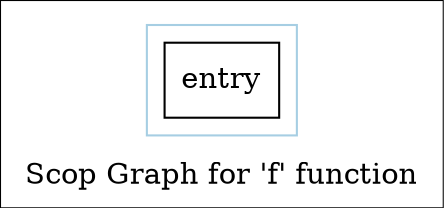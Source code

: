 digraph "Scop Graph for 'f' function" {
	label="Scop Graph for 'f' function";

	Node0xe2ec70 [shape=record,label="{entry}"];
	colorscheme = "paired12"
        subgraph cluster_0xdff870 {
          label = "";
          style = solid;
          color = 1
          Node0xe2ec70;
        }
}
